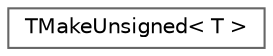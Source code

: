 digraph "Graphical Class Hierarchy"
{
 // INTERACTIVE_SVG=YES
 // LATEX_PDF_SIZE
  bgcolor="transparent";
  edge [fontname=Helvetica,fontsize=10,labelfontname=Helvetica,labelfontsize=10];
  node [fontname=Helvetica,fontsize=10,shape=box,height=0.2,width=0.4];
  rankdir="LR";
  Node0 [id="Node000000",label="TMakeUnsigned\< T \>",height=0.2,width=0.4,color="grey40", fillcolor="white", style="filled",URL="$d2/d78/structTMakeUnsigned.html",tooltip="Traits class which gets the unsigned version of an integer type."];
}
